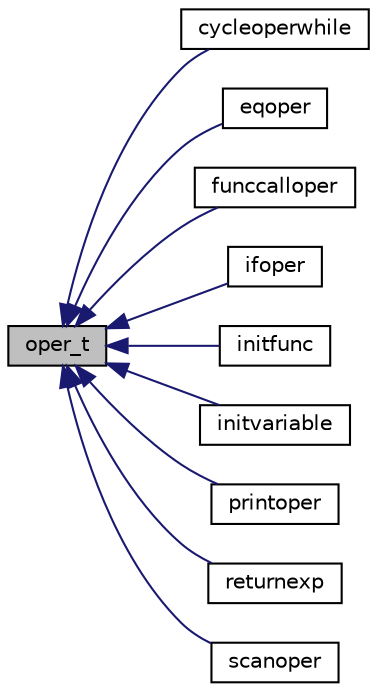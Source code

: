 digraph "oper_t"
{
 // LATEX_PDF_SIZE
  edge [fontname="Helvetica",fontsize="10",labelfontname="Helvetica",labelfontsize="10"];
  node [fontname="Helvetica",fontsize="10",shape=record];
  rankdir="LR";
  Node1 [label="oper_t",height=0.2,width=0.4,color="black", fillcolor="grey75", style="filled", fontcolor="black",tooltip="Реализация операций"];
  Node1 -> Node2 [dir="back",color="midnightblue",fontsize="10",style="solid",fontname="Helvetica"];
  Node2 [label="cycleoperwhile",height=0.2,width=0.4,color="black", fillcolor="white", style="filled",URL="$classcycleoperwhile.html",tooltip="Реализация while."];
  Node1 -> Node3 [dir="back",color="midnightblue",fontsize="10",style="solid",fontname="Helvetica"];
  Node3 [label="eqoper",height=0.2,width=0.4,color="black", fillcolor="white", style="filled",URL="$classeqoper.html",tooltip="Реализация операции присваивания"];
  Node1 -> Node4 [dir="back",color="midnightblue",fontsize="10",style="solid",fontname="Helvetica"];
  Node4 [label="funccalloper",height=0.2,width=0.4,color="black", fillcolor="white", style="filled",URL="$classfunccalloper.html",tooltip="Реализация вызова функции, содержащейся в выражении"];
  Node1 -> Node5 [dir="back",color="midnightblue",fontsize="10",style="solid",fontname="Helvetica"];
  Node5 [label="ifoper",height=0.2,width=0.4,color="black", fillcolor="white", style="filled",URL="$classifoper.html",tooltip="Реализация if."];
  Node1 -> Node6 [dir="back",color="midnightblue",fontsize="10",style="solid",fontname="Helvetica"];
  Node6 [label="initfunc",height=0.2,width=0.4,color="black", fillcolor="white", style="filled",URL="$classinitfunc.html",tooltip="Реализация инициализации функции"];
  Node1 -> Node7 [dir="back",color="midnightblue",fontsize="10",style="solid",fontname="Helvetica"];
  Node7 [label="initvariable",height=0.2,width=0.4,color="black", fillcolor="white", style="filled",URL="$classinitvariable.html",tooltip="Реализация инициализацию переменных"];
  Node1 -> Node8 [dir="back",color="midnightblue",fontsize="10",style="solid",fontname="Helvetica"];
  Node8 [label="printoper",height=0.2,width=0.4,color="black", fillcolor="white", style="filled",URL="$classprintoper.html",tooltip="Реализация операции вывода"];
  Node1 -> Node9 [dir="back",color="midnightblue",fontsize="10",style="solid",fontname="Helvetica"];
  Node9 [label="returnexp",height=0.2,width=0.4,color="black", fillcolor="white", style="filled",URL="$classreturnexp.html",tooltip="Реализация операции return."];
  Node1 -> Node10 [dir="back",color="midnightblue",fontsize="10",style="solid",fontname="Helvetica"];
  Node10 [label="scanoper",height=0.2,width=0.4,color="black", fillcolor="white", style="filled",URL="$classscanoper.html",tooltip="Реализация операции ввода"];
}
